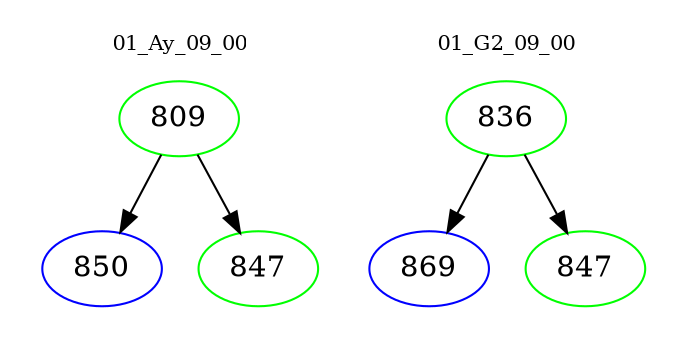 digraph{
subgraph cluster_0 {
color = white
label = "01_Ay_09_00";
fontsize=10;
T0_809 [label="809", color="green"]
T0_809 -> T0_850 [color="black"]
T0_850 [label="850", color="blue"]
T0_809 -> T0_847 [color="black"]
T0_847 [label="847", color="green"]
}
subgraph cluster_1 {
color = white
label = "01_G2_09_00";
fontsize=10;
T1_836 [label="836", color="green"]
T1_836 -> T1_869 [color="black"]
T1_869 [label="869", color="blue"]
T1_836 -> T1_847 [color="black"]
T1_847 [label="847", color="green"]
}
}
